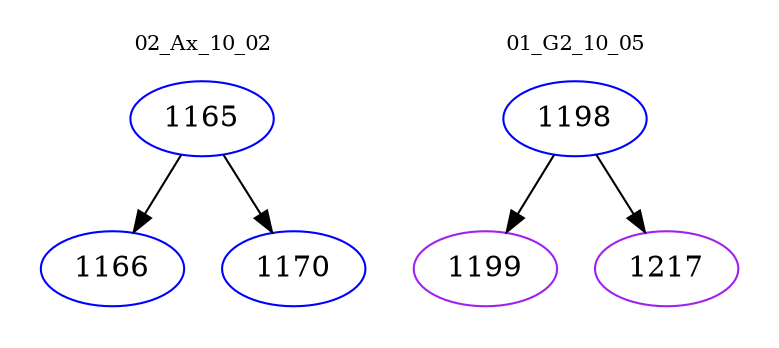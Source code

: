digraph{
subgraph cluster_0 {
color = white
label = "02_Ax_10_02";
fontsize=10;
T0_1165 [label="1165", color="blue"]
T0_1165 -> T0_1166 [color="black"]
T0_1166 [label="1166", color="blue"]
T0_1165 -> T0_1170 [color="black"]
T0_1170 [label="1170", color="blue"]
}
subgraph cluster_1 {
color = white
label = "01_G2_10_05";
fontsize=10;
T1_1198 [label="1198", color="blue"]
T1_1198 -> T1_1199 [color="black"]
T1_1199 [label="1199", color="purple"]
T1_1198 -> T1_1217 [color="black"]
T1_1217 [label="1217", color="purple"]
}
}
